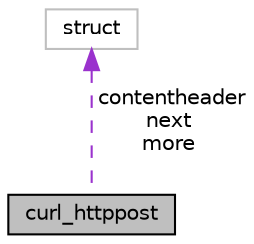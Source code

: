 digraph "curl_httppost"
{
  edge [fontname="Helvetica",fontsize="10",labelfontname="Helvetica",labelfontsize="10"];
  node [fontname="Helvetica",fontsize="10",shape=record];
  Node1 [label="curl_httppost",height=0.2,width=0.4,color="black", fillcolor="grey75", style="filled", fontcolor="black"];
  Node2 -> Node1 [dir="back",color="darkorchid3",fontsize="10",style="dashed",label=" contentheader\nnext\nmore" ,fontname="Helvetica"];
  Node2 [label="struct",height=0.2,width=0.4,color="grey75", fillcolor="white", style="filled"];
}
